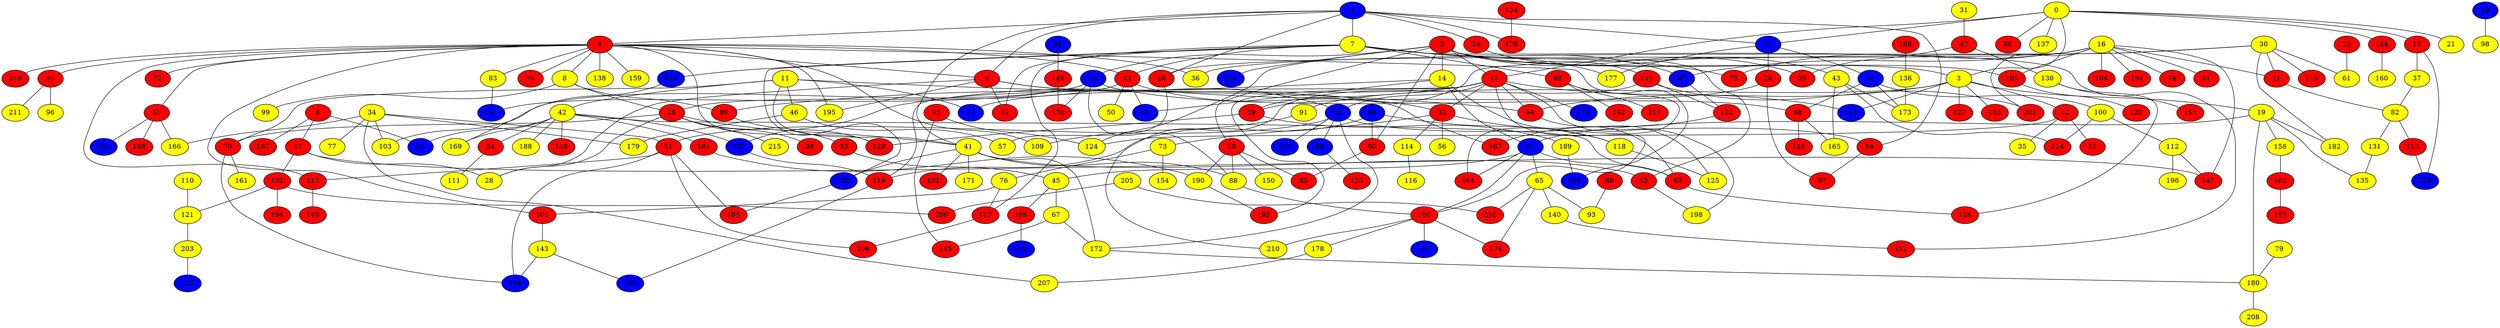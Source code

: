 graph {
0 [style = filled fillcolor = yellow];
1 [style = filled fillcolor = blue];
2 [style = filled fillcolor = red];
3 [style = filled fillcolor = yellow];
4 [style = filled fillcolor = red];
5 [style = filled fillcolor = blue];
6 [style = filled fillcolor = red];
7 [style = filled fillcolor = yellow];
8 [style = filled fillcolor = yellow];
9 [style = filled fillcolor = red];
10 [style = filled fillcolor = red];
11 [style = filled fillcolor = yellow];
12 [style = filled fillcolor = red];
13 [style = filled fillcolor = red];
14 [style = filled fillcolor = yellow];
15 [style = filled fillcolor = red];
16 [style = filled fillcolor = yellow];
17 [style = filled fillcolor = red];
18 [style = filled fillcolor = blue];
19 [style = filled fillcolor = yellow];
20 [style = filled fillcolor = red];
21 [style = filled fillcolor = yellow];
22 [style = filled fillcolor = blue];
23 [style = filled fillcolor = red];
24 [style = filled fillcolor = red];
25 [style = filled fillcolor = blue];
26 [style = filled fillcolor = red];
27 [style = filled fillcolor = blue];
28 [style = filled fillcolor = yellow];
29 [style = filled fillcolor = red];
30 [style = filled fillcolor = yellow];
31 [style = filled fillcolor = yellow];
32 [style = filled fillcolor = red];
33 [style = filled fillcolor = red];
34 [style = filled fillcolor = yellow];
35 [style = filled fillcolor = yellow];
36 [style = filled fillcolor = yellow];
37 [style = filled fillcolor = yellow];
38 [style = filled fillcolor = red];
39 [style = filled fillcolor = red];
40 [style = filled fillcolor = red];
41 [style = filled fillcolor = yellow];
42 [style = filled fillcolor = yellow];
43 [style = filled fillcolor = yellow];
44 [style = filled fillcolor = red];
45 [style = filled fillcolor = yellow];
46 [style = filled fillcolor = yellow];
47 [style = filled fillcolor = red];
48 [style = filled fillcolor = blue];
49 [style = filled fillcolor = blue];
50 [style = filled fillcolor = yellow];
51 [style = filled fillcolor = red];
52 [style = filled fillcolor = red];
53 [style = filled fillcolor = red];
54 [style = filled fillcolor = red];
55 [style = filled fillcolor = red];
56 [style = filled fillcolor = yellow];
57 [style = filled fillcolor = yellow];
58 [style = filled fillcolor = blue];
59 [style = filled fillcolor = red];
60 [style = filled fillcolor = red];
61 [style = filled fillcolor = yellow];
62 [style = filled fillcolor = blue];
63 [style = filled fillcolor = red];
64 [style = filled fillcolor = red];
65 [style = filled fillcolor = yellow];
66 [style = filled fillcolor = red];
67 [style = filled fillcolor = yellow];
68 [style = filled fillcolor = red];
69 [style = filled fillcolor = red];
70 [style = filled fillcolor = red];
71 [style = filled fillcolor = red];
72 [style = filled fillcolor = red];
73 [style = filled fillcolor = yellow];
74 [style = filled fillcolor = red];
75 [style = filled fillcolor = red];
76 [style = filled fillcolor = yellow];
77 [style = filled fillcolor = yellow];
78 [style = filled fillcolor = red];
79 [style = filled fillcolor = yellow];
80 [style = filled fillcolor = red];
81 [style = filled fillcolor = red];
82 [style = filled fillcolor = yellow];
83 [style = filled fillcolor = yellow];
84 [style = filled fillcolor = blue];
85 [style = filled fillcolor = red];
86 [style = filled fillcolor = blue];
87 [style = filled fillcolor = blue];
88 [style = filled fillcolor = yellow];
89 [style = filled fillcolor = red];
90 [style = filled fillcolor = red];
91 [style = filled fillcolor = yellow];
92 [style = filled fillcolor = red];
93 [style = filled fillcolor = yellow];
94 [style = filled fillcolor = blue];
95 [style = filled fillcolor = red];
96 [style = filled fillcolor = yellow];
97 [style = filled fillcolor = red];
98 [style = filled fillcolor = yellow];
99 [style = filled fillcolor = yellow];
100 [style = filled fillcolor = yellow];
101 [style = filled fillcolor = red];
102 [style = filled fillcolor = red];
103 [style = filled fillcolor = yellow];
104 [style = filled fillcolor = red];
105 [style = filled fillcolor = red];
106 [style = filled fillcolor = red];
107 [style = filled fillcolor = blue];
108 [style = filled fillcolor = red];
109 [style = filled fillcolor = yellow];
110 [style = filled fillcolor = yellow];
111 [style = filled fillcolor = yellow];
112 [style = filled fillcolor = yellow];
113 [style = filled fillcolor = red];
114 [style = filled fillcolor = yellow];
115 [style = filled fillcolor = red];
116 [style = filled fillcolor = yellow];
117 [style = filled fillcolor = red];
118 [style = filled fillcolor = yellow];
119 [style = filled fillcolor = red];
120 [style = filled fillcolor = red];
121 [style = filled fillcolor = yellow];
122 [style = filled fillcolor = blue];
123 [style = filled fillcolor = red];
124 [style = filled fillcolor = yellow];
125 [style = filled fillcolor = yellow];
126 [style = filled fillcolor = red];
127 [style = filled fillcolor = red];
128 [style = filled fillcolor = blue];
129 [style = filled fillcolor = red];
130 [style = filled fillcolor = yellow];
131 [style = filled fillcolor = yellow];
132 [style = filled fillcolor = red];
133 [style = filled fillcolor = blue];
134 [style = filled fillcolor = red];
135 [style = filled fillcolor = yellow];
136 [style = filled fillcolor = yellow];
137 [style = filled fillcolor = yellow];
138 [style = filled fillcolor = yellow];
139 [style = filled fillcolor = red];
140 [style = filled fillcolor = yellow];
141 [style = filled fillcolor = blue];
142 [style = filled fillcolor = red];
143 [style = filled fillcolor = yellow];
144 [style = filled fillcolor = red];
145 [style = filled fillcolor = red];
146 [style = filled fillcolor = red];
147 [style = filled fillcolor = red];
148 [style = filled fillcolor = red];
149 [style = filled fillcolor = red];
150 [style = filled fillcolor = yellow];
151 [style = filled fillcolor = blue];
152 [style = filled fillcolor = red];
153 [style = filled fillcolor = red];
154 [style = filled fillcolor = yellow];
155 [style = filled fillcolor = red];
156 [style = filled fillcolor = blue];
157 [style = filled fillcolor = blue];
158 [style = filled fillcolor = yellow];
159 [style = filled fillcolor = yellow];
160 [style = filled fillcolor = yellow];
161 [style = filled fillcolor = yellow];
162 [style = filled fillcolor = red];
163 [style = filled fillcolor = red];
164 [style = filled fillcolor = red];
165 [style = filled fillcolor = yellow];
166 [style = filled fillcolor = yellow];
167 [style = filled fillcolor = red];
168 [style = filled fillcolor = red];
169 [style = filled fillcolor = yellow];
170 [style = filled fillcolor = red];
171 [style = filled fillcolor = yellow];
172 [style = filled fillcolor = yellow];
173 [style = filled fillcolor = yellow];
174 [style = filled fillcolor = red];
175 [style = filled fillcolor = blue];
176 [style = filled fillcolor = red];
177 [style = filled fillcolor = yellow];
178 [style = filled fillcolor = yellow];
179 [style = filled fillcolor = yellow];
180 [style = filled fillcolor = yellow];
181 [style = filled fillcolor = red];
182 [style = filled fillcolor = yellow];
183 [style = filled fillcolor = red];
184 [style = filled fillcolor = red];
185 [style = filled fillcolor = red];
186 [style = filled fillcolor = blue];
187 [style = filled fillcolor = red];
188 [style = filled fillcolor = yellow];
189 [style = filled fillcolor = yellow];
190 [style = filled fillcolor = yellow];
191 [style = filled fillcolor = blue];
192 [style = filled fillcolor = red];
193 [style = filled fillcolor = red];
194 [style = filled fillcolor = red];
195 [style = filled fillcolor = yellow];
196 [style = filled fillcolor = yellow];
197 [style = filled fillcolor = red];
198 [style = filled fillcolor = yellow];
199 [style = filled fillcolor = red];
200 [style = filled fillcolor = blue];
201 [style = filled fillcolor = red];
202 [style = filled fillcolor = blue];
203 [style = filled fillcolor = yellow];
204 [style = filled fillcolor = blue];
205 [style = filled fillcolor = yellow];
206 [style = filled fillcolor = red];
207 [style = filled fillcolor = yellow];
208 [style = filled fillcolor = yellow];
209 [style = filled fillcolor = red];
210 [style = filled fillcolor = yellow];
211 [style = filled fillcolor = yellow];
212 [style = filled fillcolor = blue];
213 [style = filled fillcolor = blue];
214 [style = filled fillcolor = red];
215 [style = filled fillcolor = yellow];
216 [style = filled fillcolor = red];
217 [style = filled fillcolor = red];
218 [style = filled fillcolor = red];
0 -- 15;
0 -- 13;
0 -- 5;
0 -- 3;
0 -- 21;
0 -- 66;
0 -- 137;
0 -- 144;
1 -- 4;
1 -- 5;
1 -- 7;
1 -- 9;
1 -- 24;
1 -- 40;
1 -- 41;
1 -- 64;
1 -- 176;
2 -- 3;
2 -- 10;
2 -- 13;
2 -- 14;
2 -- 52;
2 -- 59;
2 -- 60;
2 -- 62;
2 -- 101;
2 -- 124;
2 -- 126;
2 -- 204;
3 -- 12;
3 -- 19;
3 -- 44;
3 -- 91;
3 -- 127;
3 -- 163;
3 -- 213;
4 -- 8;
4 -- 9;
4 -- 23;
4 -- 36;
4 -- 53;
4 -- 72;
4 -- 78;
4 -- 83;
4 -- 90;
4 -- 105;
4 -- 109;
4 -- 113;
4 -- 129;
4 -- 138;
4 -- 159;
4 -- 191;
4 -- 195;
4 -- 218;
5 -- 18;
5 -- 29;
5 -- 177;
6 -- 17;
6 -- 58;
6 -- 187;
7 -- 23;
7 -- 69;
7 -- 75;
7 -- 87;
7 -- 92;
7 -- 117;
7 -- 122;
7 -- 133;
7 -- 152;
7 -- 177;
8 -- 26;
8 -- 89;
8 -- 99;
9 -- 22;
9 -- 28;
9 -- 92;
9 -- 167;
9 -- 195;
10 -- 85;
10 -- 88;
10 -- 150;
10 -- 190;
11 -- 27;
11 -- 41;
11 -- 42;
11 -- 44;
11 -- 46;
11 -- 70;
12 -- 35;
12 -- 55;
12 -- 124;
13 -- 22;
13 -- 27;
13 -- 32;
13 -- 44;
13 -- 106;
13 -- 107;
13 -- 119;
13 -- 175;
13 -- 193;
13 -- 198;
13 -- 213;
14 -- 25;
14 -- 63;
14 -- 84;
14 -- 89;
15 -- 37;
15 -- 128;
16 -- 40;
16 -- 71;
16 -- 74;
16 -- 75;
16 -- 81;
16 -- 87;
16 -- 101;
16 -- 104;
16 -- 147;
16 -- 184;
16 -- 201;
17 -- 28;
17 -- 102;
17 -- 147;
18 -- 68;
18 -- 100;
18 -- 173;
19 -- 25;
19 -- 135;
19 -- 158;
19 -- 180;
19 -- 182;
20 -- 61;
22 -- 51;
22 -- 64;
22 -- 94;
22 -- 172;
22 -- 200;
23 -- 26;
23 -- 32;
23 -- 50;
23 -- 84;
24 -- 43;
25 -- 45;
25 -- 63;
25 -- 65;
25 -- 106;
25 -- 164;
26 -- 28;
26 -- 33;
26 -- 38;
26 -- 41;
26 -- 70;
26 -- 215;
29 -- 39;
29 -- 97;
30 -- 36;
30 -- 39;
30 -- 61;
30 -- 71;
30 -- 115;
30 -- 182;
31 -- 47;
32 -- 56;
32 -- 73;
32 -- 114;
32 -- 118;
33 -- 45;
34 -- 51;
34 -- 77;
34 -- 103;
34 -- 166;
34 -- 179;
34 -- 207;
37 -- 82;
39 -- 129;
39 -- 189;
40 -- 57;
41 -- 52;
41 -- 88;
41 -- 133;
41 -- 171;
41 -- 172;
41 -- 192;
42 -- 54;
42 -- 58;
42 -- 63;
42 -- 107;
42 -- 146;
42 -- 169;
42 -- 181;
42 -- 188;
43 -- 165;
43 -- 173;
43 -- 214;
44 -- 125;
45 -- 67;
45 -- 199;
46 -- 57;
46 -- 179;
47 -- 59;
47 -- 130;
48 -- 60;
48 -- 118;
48 -- 119;
49 -- 98;
51 -- 113;
51 -- 156;
51 -- 183;
51 -- 206;
52 -- 198;
53 -- 151;
53 -- 166;
53 -- 168;
54 -- 111;
60 -- 85;
62 -- 68;
62 -- 88;
62 -- 103;
62 -- 141;
62 -- 170;
63 -- 139;
64 -- 97;
65 -- 93;
65 -- 140;
65 -- 174;
65 -- 216;
67 -- 145;
67 -- 172;
68 -- 165;
68 -- 185;
69 -- 142;
69 -- 164;
69 -- 217;
70 -- 156;
70 -- 161;
71 -- 82;
73 -- 76;
73 -- 154;
76 -- 105;
76 -- 117;
79 -- 180;
80 -- 93;
82 -- 123;
82 -- 131;
83 -- 141;
86 -- 149;
87 -- 132;
88 -- 106;
89 -- 129;
90 -- 96;
90 -- 211;
91 -- 109;
94 -- 155;
95 -- 124;
95 -- 145;
100 -- 112;
100 -- 214;
101 -- 120;
102 -- 121;
102 -- 194;
102 -- 209;
105 -- 143;
106 -- 157;
106 -- 174;
106 -- 178;
106 -- 210;
107 -- 119;
108 -- 136;
110 -- 121;
112 -- 147;
112 -- 196;
113 -- 148;
114 -- 116;
117 -- 206;
118 -- 125;
119 -- 186;
121 -- 203;
122 -- 169;
123 -- 128;
126 -- 132;
126 -- 201;
126 -- 210;
130 -- 139;
130 -- 153;
131 -- 135;
132 -- 167;
133 -- 183;
134 -- 176;
136 -- 173;
140 -- 152;
143 -- 156;
143 -- 186;
144 -- 160;
149 -- 170;
158 -- 162;
162 -- 197;
172 -- 180;
178 -- 207;
180 -- 208;
181 -- 190;
189 -- 191;
190 -- 193;
199 -- 202;
203 -- 212;
205 -- 209;
205 -- 216;
}
